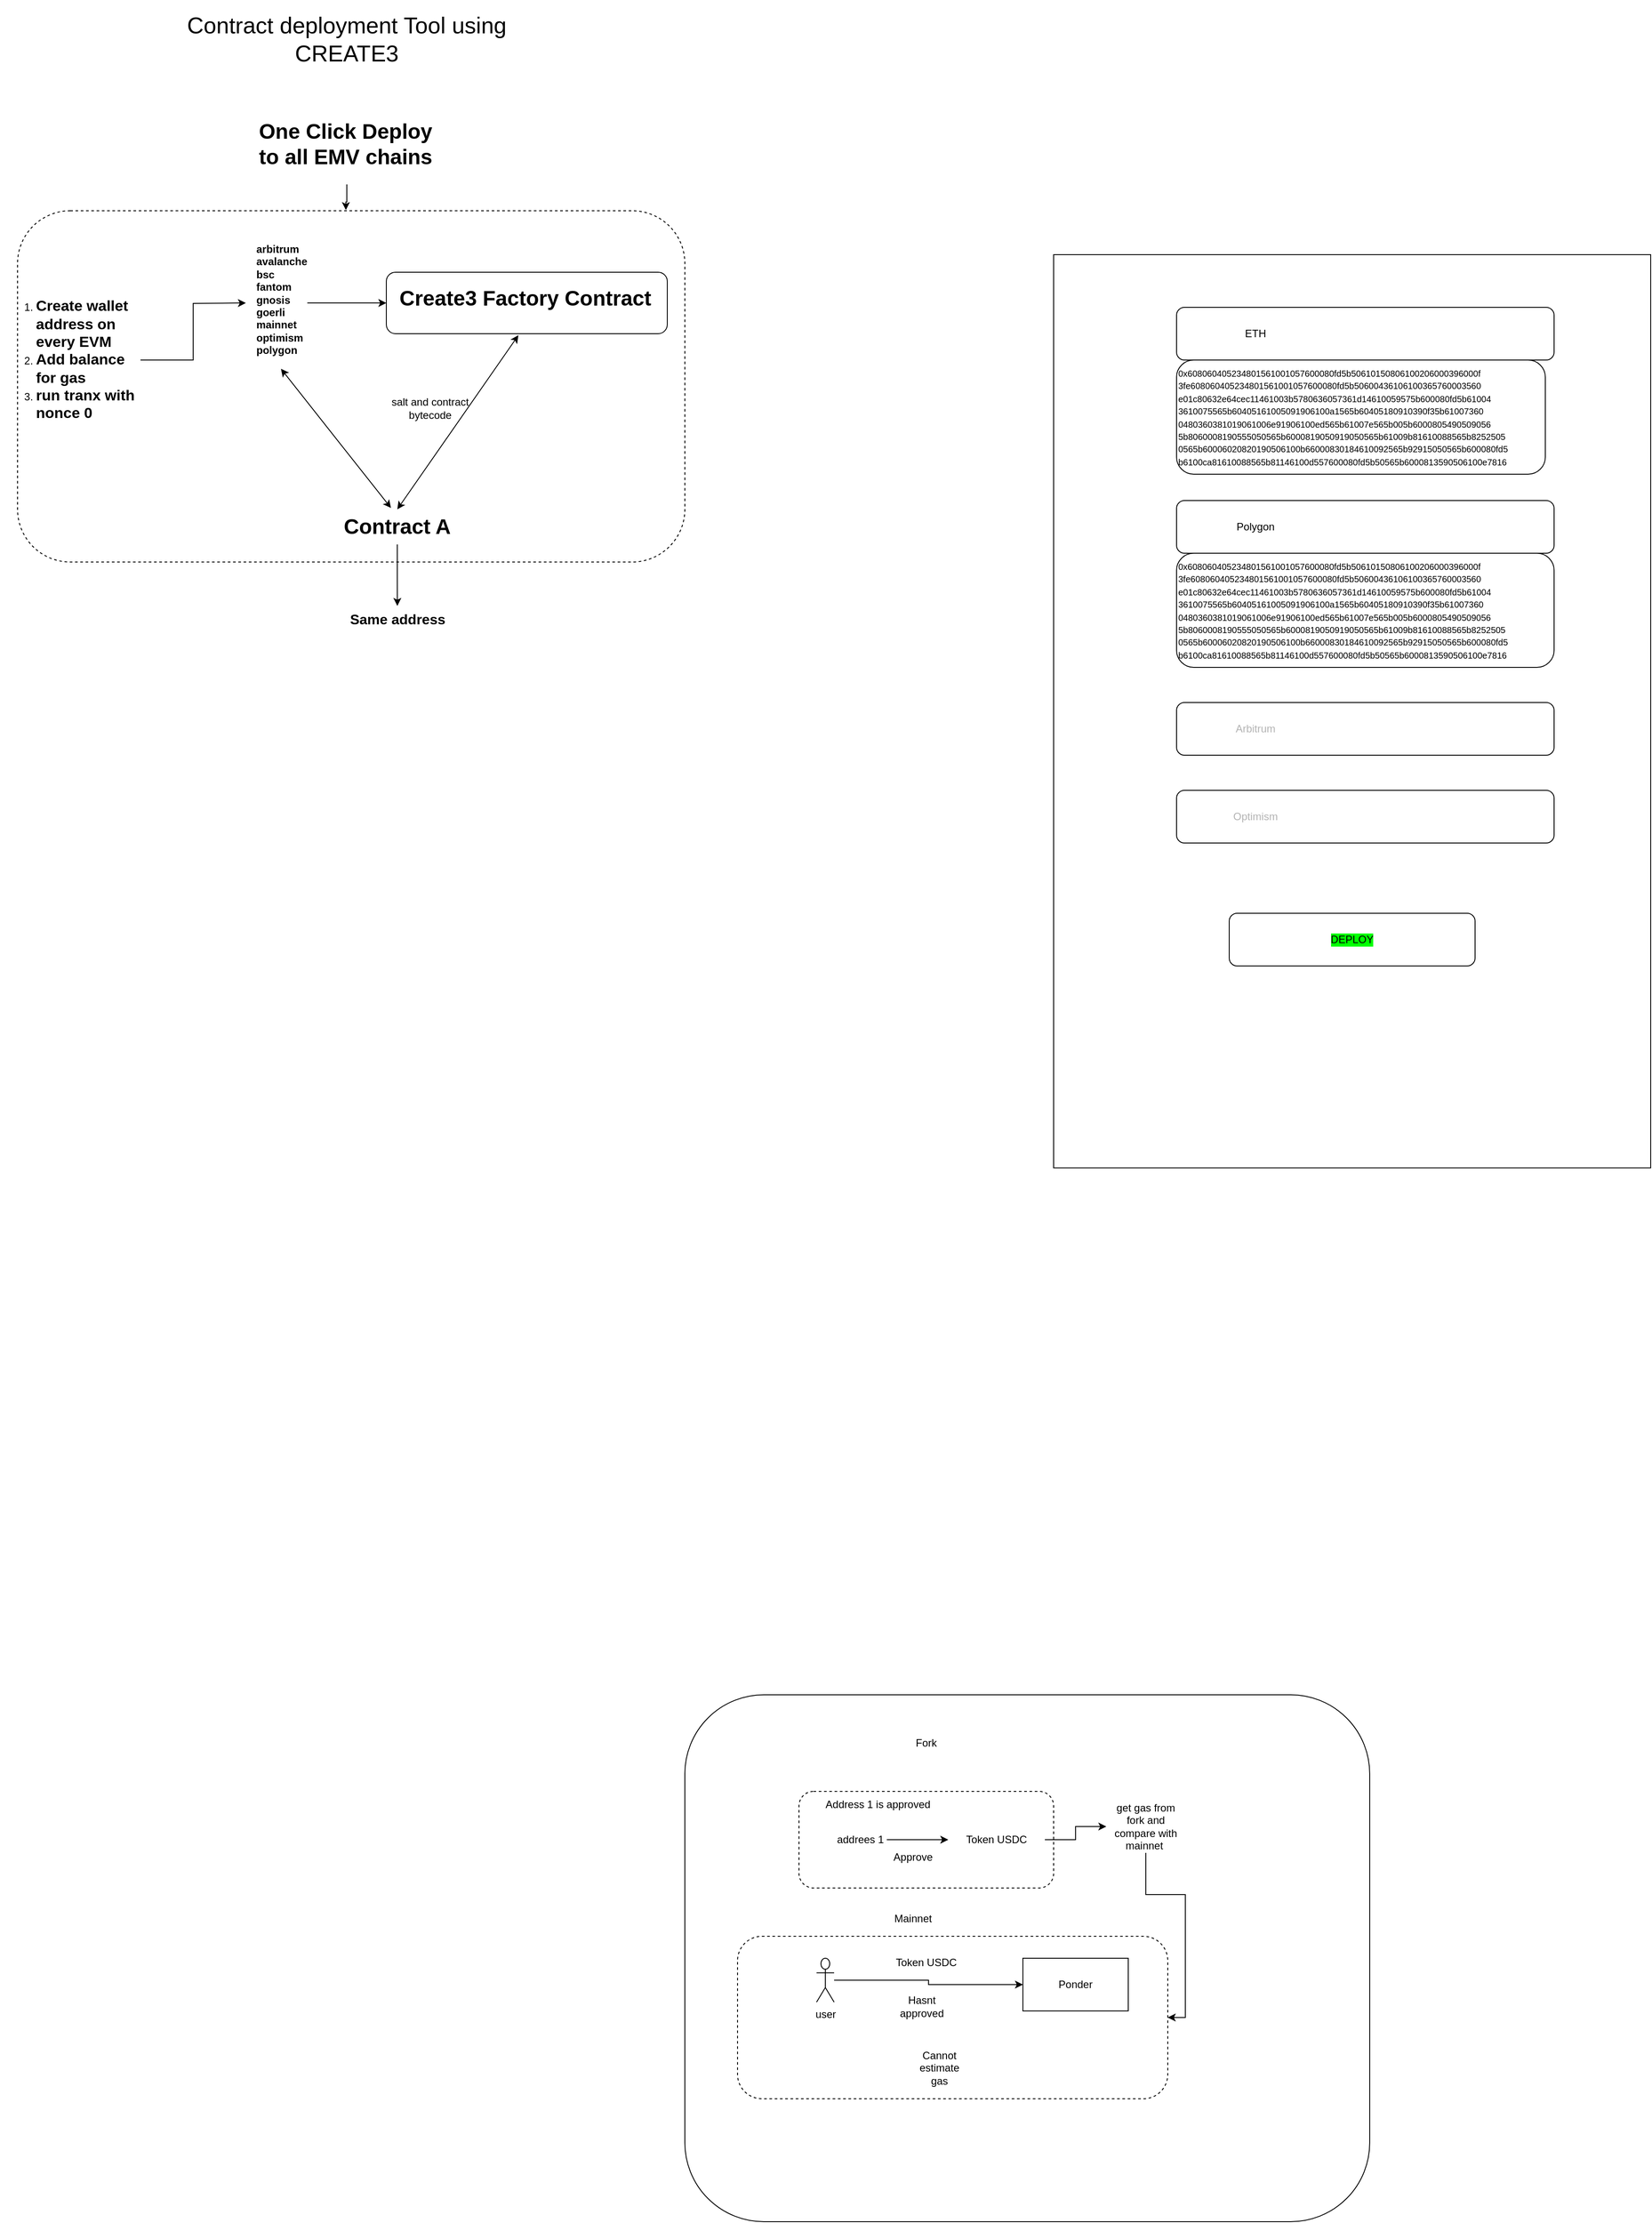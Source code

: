 <mxfile version="21.5.2" type="github">
  <diagram name="Page-1" id="D8mtQJCvIUCq3xoTe9Ai">
    <mxGraphModel dx="1094" dy="593" grid="1" gridSize="10" guides="1" tooltips="1" connect="1" arrows="1" fold="1" page="1" pageScale="1" pageWidth="850" pageHeight="1100" math="0" shadow="0">
      <root>
        <mxCell id="0" />
        <mxCell id="1" parent="0" />
        <mxCell id="dkr8_Tg4KHfwahkTjWX6-1" value="" style="rounded=1;whiteSpace=wrap;html=1;" vertex="1" parent="1">
          <mxGeometry x="830" y="1960" width="780" height="600" as="geometry" />
        </mxCell>
        <mxCell id="dkr8_Tg4KHfwahkTjWX6-7" value="" style="rounded=1;whiteSpace=wrap;html=1;fillColor=none;dashed=1;" vertex="1" parent="1">
          <mxGeometry x="960" y="2070" width="290" height="110" as="geometry" />
        </mxCell>
        <mxCell id="e5trn_ajBI5a_qGK76ur-21" value="" style="rounded=1;whiteSpace=wrap;html=1;fillColor=none;dashed=1;" parent="1" vertex="1">
          <mxGeometry x="70" y="270" width="760" height="400" as="geometry" />
        </mxCell>
        <mxCell id="Rp_fgitV3uWehaf2HcM2-1" value="&lt;font style=&quot;font-size: 26px;&quot;&gt;Contract deployment Tool using CREATE3&lt;/font&gt;" style="text;html=1;strokeColor=none;fillColor=none;align=center;verticalAlign=middle;whiteSpace=wrap;rounded=0;" parent="1" vertex="1">
          <mxGeometry x="250" y="30" width="390" height="90" as="geometry" />
        </mxCell>
        <mxCell id="e5trn_ajBI5a_qGK76ur-25" value="" style="edgeStyle=orthogonalEdgeStyle;rounded=0;orthogonalLoop=1;jettySize=auto;html=1;" parent="1" source="3Xp0vNJ-y2MnxwoDZw0I-2" target="e5trn_ajBI5a_qGK76ur-15" edge="1">
          <mxGeometry relative="1" as="geometry" />
        </mxCell>
        <mxCell id="3Xp0vNJ-y2MnxwoDZw0I-2" value="&lt;h1&gt;Contract A&lt;/h1&gt;" style="text;html=1;strokeColor=none;fillColor=none;spacing=5;spacingTop=-20;whiteSpace=wrap;overflow=hidden;rounded=0;align=center;" parent="1" vertex="1">
          <mxGeometry x="410" y="610" width="185" height="40" as="geometry" />
        </mxCell>
        <mxCell id="e5trn_ajBI5a_qGK76ur-11" style="edgeStyle=orthogonalEdgeStyle;rounded=0;orthogonalLoop=1;jettySize=auto;html=1;" parent="1" source="e5trn_ajBI5a_qGK76ur-2" edge="1">
          <mxGeometry relative="1" as="geometry">
            <mxPoint x="330" y="375" as="targetPoint" />
          </mxGeometry>
        </mxCell>
        <mxCell id="e5trn_ajBI5a_qGK76ur-2" value="&lt;ol&gt;&lt;li style=&quot;text-align: left;&quot;&gt;&lt;b&gt;&lt;font style=&quot;font-size: 17px;&quot;&gt;Create wallet address on every EVM &lt;/font&gt;&lt;/b&gt;&lt;/li&gt;&lt;li style=&quot;text-align: left;&quot;&gt;&lt;b&gt;&lt;font style=&quot;font-size: 17px;&quot;&gt;Add balance for gas&lt;/font&gt;&lt;/b&gt;&lt;/li&gt;&lt;li style=&quot;text-align: left;&quot;&gt;&lt;b&gt;&lt;font style=&quot;font-size: 17px;&quot;&gt;&lt;b style=&quot;border-color: var(--border-color); font-size: 12px;&quot;&gt;&lt;font style=&quot;border-color: var(--border-color); font-size: 17px;&quot;&gt;run tranx with nonce 0&lt;/font&gt;&lt;/b&gt;&lt;/font&gt;&lt;/b&gt;&lt;/li&gt;&lt;/ol&gt;" style="text;html=1;strokeColor=none;fillColor=none;align=center;verticalAlign=middle;whiteSpace=wrap;rounded=0;" parent="1" vertex="1">
          <mxGeometry x="50" y="300" width="160" height="280" as="geometry" />
        </mxCell>
        <mxCell id="e5trn_ajBI5a_qGK76ur-12" style="edgeStyle=orthogonalEdgeStyle;rounded=0;orthogonalLoop=1;jettySize=auto;html=1;entryX=0;entryY=0.5;entryDx=0;entryDy=0;" parent="1" source="e5trn_ajBI5a_qGK76ur-7" target="e5trn_ajBI5a_qGK76ur-3" edge="1">
          <mxGeometry relative="1" as="geometry" />
        </mxCell>
        <mxCell id="e5trn_ajBI5a_qGK76ur-7" value="arbitrum&#xa;avalanche&#xa;bsc&#xa;fantom&#xa;gnosis&#xa;goerli&#xa;mainnet&#xa;optimism&#xa;polygon" style="text;whiteSpace=wrap;fontStyle=1" parent="1" vertex="1">
          <mxGeometry x="340" y="300" width="60" height="150" as="geometry" />
        </mxCell>
        <mxCell id="e5trn_ajBI5a_qGK76ur-9" value="" style="group" parent="1" vertex="1" connectable="0">
          <mxGeometry x="490" y="340" width="360" height="70" as="geometry" />
        </mxCell>
        <mxCell id="3Xp0vNJ-y2MnxwoDZw0I-1" value="&lt;h1&gt;Create3 Factory Contract&lt;/h1&gt;" style="text;html=1;strokeColor=none;fillColor=none;spacing=5;spacingTop=-20;whiteSpace=wrap;overflow=hidden;rounded=0;" parent="e5trn_ajBI5a_qGK76ur-9" vertex="1">
          <mxGeometry x="10" y="10" width="350" height="60" as="geometry" />
        </mxCell>
        <mxCell id="e5trn_ajBI5a_qGK76ur-3" value="" style="rounded=1;whiteSpace=wrap;html=1;fillColor=none;" parent="e5trn_ajBI5a_qGK76ur-9" vertex="1">
          <mxGeometry width="320" height="70" as="geometry" />
        </mxCell>
        <mxCell id="e5trn_ajBI5a_qGK76ur-14" value="salt and contract bytecode" style="text;html=1;strokeColor=none;fillColor=none;align=center;verticalAlign=middle;whiteSpace=wrap;rounded=0;" parent="1" vertex="1">
          <mxGeometry x="480" y="480" width="120" height="30" as="geometry" />
        </mxCell>
        <mxCell id="e5trn_ajBI5a_qGK76ur-15" value="&lt;b&gt;&lt;font style=&quot;font-size: 16px;&quot;&gt;Same address&lt;/font&gt;&lt;/b&gt;" style="text;html=1;strokeColor=none;fillColor=none;align=center;verticalAlign=middle;whiteSpace=wrap;rounded=0;" parent="1" vertex="1">
          <mxGeometry x="438.75" y="720" width="127.5" height="30" as="geometry" />
        </mxCell>
        <mxCell id="e5trn_ajBI5a_qGK76ur-19" value="" style="endArrow=classic;startArrow=classic;html=1;rounded=0;entryX=0.47;entryY=1.025;entryDx=0;entryDy=0;entryPerimeter=0;exitX=0.5;exitY=0;exitDx=0;exitDy=0;" parent="1" source="3Xp0vNJ-y2MnxwoDZw0I-2" target="e5trn_ajBI5a_qGK76ur-3" edge="1">
          <mxGeometry width="50" height="50" relative="1" as="geometry">
            <mxPoint x="640" y="610" as="sourcePoint" />
            <mxPoint x="690" y="560" as="targetPoint" />
          </mxGeometry>
        </mxCell>
        <mxCell id="e5trn_ajBI5a_qGK76ur-23" style="edgeStyle=orthogonalEdgeStyle;rounded=0;orthogonalLoop=1;jettySize=auto;html=1;entryX=0.492;entryY=-0.002;entryDx=0;entryDy=0;entryPerimeter=0;" parent="1" source="e5trn_ajBI5a_qGK76ur-22" target="e5trn_ajBI5a_qGK76ur-21" edge="1">
          <mxGeometry relative="1" as="geometry" />
        </mxCell>
        <mxCell id="e5trn_ajBI5a_qGK76ur-22" value="&lt;h1&gt;One Click Deploy to all EMV chains&lt;/h1&gt;" style="text;html=1;strokeColor=none;fillColor=none;spacing=5;spacingTop=-20;whiteSpace=wrap;overflow=hidden;rounded=0;" parent="1" vertex="1">
          <mxGeometry x="340" y="160" width="210" height="80" as="geometry" />
        </mxCell>
        <mxCell id="e5trn_ajBI5a_qGK76ur-24" value="" style="endArrow=classic;startArrow=classic;html=1;rounded=0;entryX=0.5;entryY=1;entryDx=0;entryDy=0;exitX=0.461;exitY=-0.038;exitDx=0;exitDy=0;exitPerimeter=0;" parent="1" source="3Xp0vNJ-y2MnxwoDZw0I-2" target="e5trn_ajBI5a_qGK76ur-7" edge="1">
          <mxGeometry width="50" height="50" relative="1" as="geometry">
            <mxPoint x="513" y="620" as="sourcePoint" />
            <mxPoint x="650" y="422" as="targetPoint" />
          </mxGeometry>
        </mxCell>
        <mxCell id="e5trn_ajBI5a_qGK76ur-26" value="" style="rounded=0;whiteSpace=wrap;html=1;" parent="1" vertex="1">
          <mxGeometry x="1250" y="320" width="680" height="1040" as="geometry" />
        </mxCell>
        <mxCell id="e5trn_ajBI5a_qGK76ur-27" value="" style="rounded=1;whiteSpace=wrap;html=1;" parent="1" vertex="1">
          <mxGeometry x="1390" y="380" width="430" height="60" as="geometry" />
        </mxCell>
        <mxCell id="e5trn_ajBI5a_qGK76ur-28" value="" style="rounded=1;whiteSpace=wrap;html=1;" parent="1" vertex="1">
          <mxGeometry x="1390" y="600" width="430" height="60" as="geometry" />
        </mxCell>
        <mxCell id="e5trn_ajBI5a_qGK76ur-29" value="" style="rounded=1;whiteSpace=wrap;html=1;" parent="1" vertex="1">
          <mxGeometry x="1390" y="830" width="430" height="60" as="geometry" />
        </mxCell>
        <mxCell id="e5trn_ajBI5a_qGK76ur-30" value="" style="rounded=1;whiteSpace=wrap;html=1;" parent="1" vertex="1">
          <mxGeometry x="1390" y="930" width="430" height="60" as="geometry" />
        </mxCell>
        <mxCell id="e5trn_ajBI5a_qGK76ur-31" value="ETH" style="text;html=1;strokeColor=none;fillColor=none;align=center;verticalAlign=middle;whiteSpace=wrap;rounded=0;" parent="1" vertex="1">
          <mxGeometry x="1450" y="395" width="60" height="30" as="geometry" />
        </mxCell>
        <mxCell id="e5trn_ajBI5a_qGK76ur-33" value="Polygon" style="text;html=1;strokeColor=none;fillColor=none;align=center;verticalAlign=middle;whiteSpace=wrap;rounded=0;" parent="1" vertex="1">
          <mxGeometry x="1450" y="615" width="60" height="30" as="geometry" />
        </mxCell>
        <mxCell id="e5trn_ajBI5a_qGK76ur-34" value="Arbitrum" style="text;html=1;strokeColor=none;fillColor=none;align=center;verticalAlign=middle;whiteSpace=wrap;rounded=0;fontColor=#B3B3B3;" parent="1" vertex="1">
          <mxGeometry x="1450" y="845" width="60" height="30" as="geometry" />
        </mxCell>
        <mxCell id="e5trn_ajBI5a_qGK76ur-36" value="&lt;font style=&quot;font-size: 10px;&quot;&gt;0x608060405234801561001057600080fd5b50610150806100206000396000f&lt;br&gt;3fe608060405234801561001057600080fd5b50600436106100365760003560&lt;br&gt;e01c80632e64cec11461003b5780636057361d14610059575b600080fd5b61004&lt;br&gt;3610075565b60405161005091906100a1565b60405180910390f35b61007360&lt;br&gt;0480360381019061006e91906100ed565b61007e565b005b6000805490509056&lt;br&gt;5b8060008190555050565b6000819050919050565b61009b81610088565b8252505&lt;br&gt;0565b60006020820190506100b66000830184610092565b92915050565b600080fd5&lt;br&gt;b6100ca81610088565b81146100d557600080fd5b50565b6000813590506100e7816&lt;/font&gt;" style="rounded=1;whiteSpace=wrap;html=1;align=left;" parent="1" vertex="1">
          <mxGeometry x="1390" y="440" width="420" height="130" as="geometry" />
        </mxCell>
        <mxCell id="e5trn_ajBI5a_qGK76ur-38" value="&lt;font style=&quot;font-size: 10px;&quot;&gt;0x608060405234801561001057600080fd5b50610150806100206000396000f&lt;br&gt;3fe608060405234801561001057600080fd5b50600436106100365760003560&lt;br&gt;e01c80632e64cec11461003b5780636057361d14610059575b600080fd5b61004&lt;br&gt;3610075565b60405161005091906100a1565b60405180910390f35b61007360&lt;br&gt;0480360381019061006e91906100ed565b61007e565b005b6000805490509056&lt;br&gt;5b8060008190555050565b6000819050919050565b61009b81610088565b8252505&lt;br&gt;0565b60006020820190506100b66000830184610092565b92915050565b600080fd5&lt;br&gt;b6100ca81610088565b81146100d557600080fd5b50565b6000813590506100e7816&lt;/font&gt;" style="rounded=1;whiteSpace=wrap;html=1;align=left;" parent="1" vertex="1">
          <mxGeometry x="1390" y="660" width="430" height="130" as="geometry" />
        </mxCell>
        <mxCell id="e5trn_ajBI5a_qGK76ur-39" value="Optimism" style="text;html=1;strokeColor=none;fillColor=none;align=center;verticalAlign=middle;whiteSpace=wrap;rounded=0;fontColor=#B3B3B3;" parent="1" vertex="1">
          <mxGeometry x="1450" y="945" width="60" height="30" as="geometry" />
        </mxCell>
        <mxCell id="e5trn_ajBI5a_qGK76ur-40" value="&lt;span style=&quot;&quot;&gt;DEPLOY&lt;/span&gt;" style="rounded=1;whiteSpace=wrap;html=1;labelBackgroundColor=#00FF00;" parent="1" vertex="1">
          <mxGeometry x="1450" y="1070" width="280" height="60" as="geometry" />
        </mxCell>
        <mxCell id="dkr8_Tg4KHfwahkTjWX6-4" style="edgeStyle=orthogonalEdgeStyle;rounded=0;orthogonalLoop=1;jettySize=auto;html=1;" edge="1" parent="1" source="dkr8_Tg4KHfwahkTjWX6-2" target="dkr8_Tg4KHfwahkTjWX6-3">
          <mxGeometry relative="1" as="geometry" />
        </mxCell>
        <mxCell id="dkr8_Tg4KHfwahkTjWX6-2" value="addrees 1" style="text;html=1;strokeColor=none;fillColor=none;align=center;verticalAlign=middle;whiteSpace=wrap;rounded=0;" vertex="1" parent="1">
          <mxGeometry x="1000" y="2110" width="60" height="30" as="geometry" />
        </mxCell>
        <mxCell id="dkr8_Tg4KHfwahkTjWX6-20" style="edgeStyle=orthogonalEdgeStyle;rounded=0;orthogonalLoop=1;jettySize=auto;html=1;" edge="1" parent="1" source="dkr8_Tg4KHfwahkTjWX6-3" target="dkr8_Tg4KHfwahkTjWX6-19">
          <mxGeometry relative="1" as="geometry" />
        </mxCell>
        <mxCell id="dkr8_Tg4KHfwahkTjWX6-3" value="Token USDC" style="text;html=1;strokeColor=none;fillColor=none;align=center;verticalAlign=middle;whiteSpace=wrap;rounded=0;" vertex="1" parent="1">
          <mxGeometry x="1130" y="2110" width="110" height="30" as="geometry" />
        </mxCell>
        <mxCell id="dkr8_Tg4KHfwahkTjWX6-5" value="Approve" style="text;html=1;strokeColor=none;fillColor=none;align=center;verticalAlign=middle;whiteSpace=wrap;rounded=0;" vertex="1" parent="1">
          <mxGeometry x="1060" y="2130" width="60" height="30" as="geometry" />
        </mxCell>
        <mxCell id="dkr8_Tg4KHfwahkTjWX6-10" style="edgeStyle=orthogonalEdgeStyle;rounded=0;orthogonalLoop=1;jettySize=auto;html=1;entryX=0;entryY=0.5;entryDx=0;entryDy=0;" edge="1" parent="1" source="dkr8_Tg4KHfwahkTjWX6-6" target="dkr8_Tg4KHfwahkTjWX6-9">
          <mxGeometry relative="1" as="geometry" />
        </mxCell>
        <mxCell id="dkr8_Tg4KHfwahkTjWX6-6" value="user" style="shape=umlActor;verticalLabelPosition=bottom;verticalAlign=top;html=1;outlineConnect=0;" vertex="1" parent="1">
          <mxGeometry x="980" y="2260" width="20" height="50" as="geometry" />
        </mxCell>
        <mxCell id="dkr8_Tg4KHfwahkTjWX6-9" value="Ponder" style="rounded=0;whiteSpace=wrap;html=1;" vertex="1" parent="1">
          <mxGeometry x="1215" y="2260" width="120" height="60" as="geometry" />
        </mxCell>
        <mxCell id="dkr8_Tg4KHfwahkTjWX6-11" value="Token USDC" style="text;html=1;strokeColor=none;fillColor=none;align=center;verticalAlign=middle;whiteSpace=wrap;rounded=0;" vertex="1" parent="1">
          <mxGeometry x="1050" y="2250" width="110" height="30" as="geometry" />
        </mxCell>
        <mxCell id="dkr8_Tg4KHfwahkTjWX6-12" value="Cannot estimate gas" style="text;html=1;strokeColor=none;fillColor=none;align=center;verticalAlign=middle;whiteSpace=wrap;rounded=0;" vertex="1" parent="1">
          <mxGeometry x="1090" y="2370" width="60" height="30" as="geometry" />
        </mxCell>
        <mxCell id="dkr8_Tg4KHfwahkTjWX6-13" value="Hasnt approved" style="text;html=1;strokeColor=none;fillColor=none;align=center;verticalAlign=middle;whiteSpace=wrap;rounded=0;" vertex="1" parent="1">
          <mxGeometry x="1070" y="2300" width="60" height="30" as="geometry" />
        </mxCell>
        <mxCell id="dkr8_Tg4KHfwahkTjWX6-14" value="" style="rounded=1;whiteSpace=wrap;html=1;fillColor=none;dashed=1;" vertex="1" parent="1">
          <mxGeometry x="890" y="2235" width="490" height="185" as="geometry" />
        </mxCell>
        <mxCell id="dkr8_Tg4KHfwahkTjWX6-15" value="Fork" style="text;html=1;strokeColor=none;fillColor=none;align=center;verticalAlign=middle;whiteSpace=wrap;rounded=0;" vertex="1" parent="1">
          <mxGeometry x="1075" y="2000" width="60" height="30" as="geometry" />
        </mxCell>
        <mxCell id="dkr8_Tg4KHfwahkTjWX6-16" value="Mainnet" style="text;html=1;strokeColor=none;fillColor=none;align=center;verticalAlign=middle;whiteSpace=wrap;rounded=0;" vertex="1" parent="1">
          <mxGeometry x="1060" y="2200" width="60" height="30" as="geometry" />
        </mxCell>
        <mxCell id="dkr8_Tg4KHfwahkTjWX6-17" value="Address 1 is approved" style="text;html=1;strokeColor=none;fillColor=none;align=center;verticalAlign=middle;whiteSpace=wrap;rounded=0;" vertex="1" parent="1">
          <mxGeometry x="960" y="2070" width="180" height="30" as="geometry" />
        </mxCell>
        <mxCell id="dkr8_Tg4KHfwahkTjWX6-21" style="edgeStyle=orthogonalEdgeStyle;rounded=0;orthogonalLoop=1;jettySize=auto;html=1;entryX=1;entryY=0.5;entryDx=0;entryDy=0;" edge="1" parent="1" source="dkr8_Tg4KHfwahkTjWX6-19" target="dkr8_Tg4KHfwahkTjWX6-14">
          <mxGeometry relative="1" as="geometry" />
        </mxCell>
        <mxCell id="dkr8_Tg4KHfwahkTjWX6-19" value="get gas from fork and compare with mainnet&amp;nbsp;" style="text;html=1;strokeColor=none;fillColor=none;align=center;verticalAlign=middle;whiteSpace=wrap;rounded=0;" vertex="1" parent="1">
          <mxGeometry x="1310" y="2080" width="90" height="60" as="geometry" />
        </mxCell>
      </root>
    </mxGraphModel>
  </diagram>
</mxfile>
